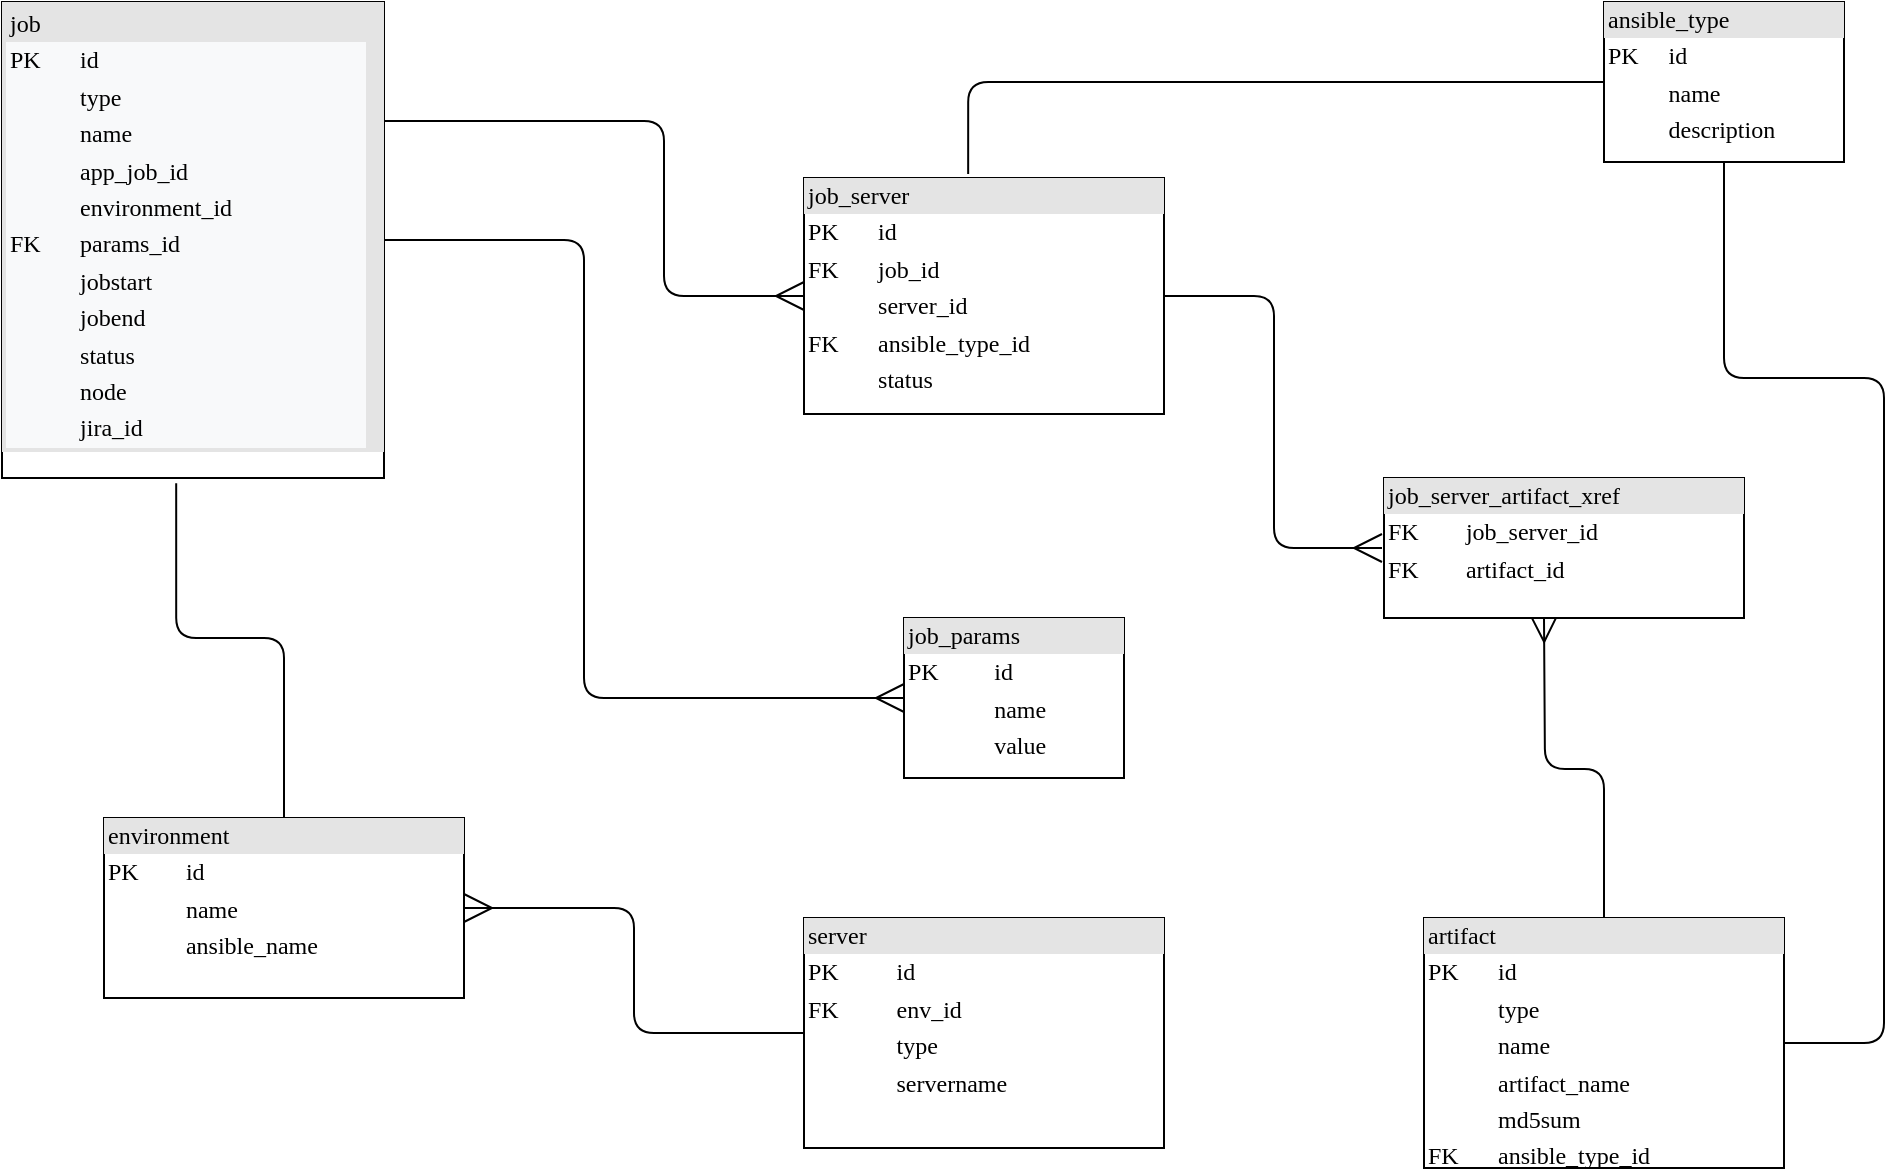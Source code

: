 <mxfile version="15.5.1" type="github">
  <diagram name="Page-1" id="2ca16b54-16f6-2749-3443-fa8db7711227">
    <mxGraphModel dx="1248" dy="688" grid="1" gridSize="10" guides="1" tooltips="1" connect="1" arrows="1" fold="1" page="1" pageScale="1" pageWidth="1100" pageHeight="850" background="none" math="0" shadow="0">
      <root>
        <mxCell id="0" />
        <mxCell id="1" parent="0" />
        <mxCell id="2ed32ef02a7f4228-1" value="&lt;div style=&quot;box-sizing: border-box ; width: 100% ; background: #e4e4e4 ; padding: 2px&quot;&gt;&lt;div style=&quot;box-sizing: border-box ; width: 180px ; padding: 2px&quot;&gt;job&lt;/div&gt;&lt;table cellpadding=&quot;2&quot; cellspacing=&quot;0&quot; style=&quot;font-size: 1em ; background-color: rgb(248 , 249 , 250) ; width: 180px&quot;&gt;&lt;tbody&gt;&lt;tr&gt;&lt;td&gt;PK&lt;/td&gt;&lt;td&gt;id&lt;/td&gt;&lt;/tr&gt;&lt;tr&gt;&lt;td&gt;&lt;br&gt;&lt;/td&gt;&lt;td&gt;type&lt;/td&gt;&lt;/tr&gt;&lt;tr&gt;&lt;td&gt;&lt;/td&gt;&lt;td&gt;name&lt;/td&gt;&lt;/tr&gt;&lt;tr&gt;&lt;td&gt;&lt;br&gt;&lt;/td&gt;&lt;td&gt;app_job_id&lt;/td&gt;&lt;/tr&gt;&lt;tr&gt;&lt;td&gt;&lt;br&gt;&lt;/td&gt;&lt;td&gt;environment_id&lt;/td&gt;&lt;/tr&gt;&lt;tr&gt;&lt;td&gt;FK&lt;br&gt;&lt;/td&gt;&lt;td&gt;params_id&lt;/td&gt;&lt;/tr&gt;&lt;tr&gt;&lt;td&gt;&lt;br&gt;&lt;/td&gt;&lt;td&gt;jobstart&lt;/td&gt;&lt;/tr&gt;&lt;tr&gt;&lt;td&gt;&lt;br&gt;&lt;/td&gt;&lt;td&gt;jobend&lt;/td&gt;&lt;/tr&gt;&lt;tr&gt;&lt;td&gt;&lt;br&gt;&lt;/td&gt;&lt;td&gt;status&lt;/td&gt;&lt;/tr&gt;&lt;tr&gt;&lt;td&gt;&lt;br&gt;&lt;/td&gt;&lt;td&gt;node&lt;/td&gt;&lt;/tr&gt;&lt;tr&gt;&lt;td&gt;&lt;br&gt;&lt;/td&gt;&lt;td&gt;jira_id&lt;/td&gt;&lt;/tr&gt;&lt;/tbody&gt;&lt;/table&gt;&lt;/div&gt;" style="verticalAlign=top;align=left;overflow=fill;html=1;rounded=0;shadow=0;comic=0;labelBackgroundColor=none;strokeWidth=1;fontFamily=Verdana;fontSize=12" parent="1" vertex="1">
          <mxGeometry x="109" y="102" width="191" height="238" as="geometry" />
        </mxCell>
        <mxCell id="2ed32ef02a7f4228-2" value="&lt;div style=&quot;box-sizing: border-box ; width: 100% ; background: #e4e4e4 ; padding: 2px&quot;&gt;job_params&lt;/div&gt;&lt;table style=&quot;width: 100% ; font-size: 1em&quot; cellpadding=&quot;2&quot; cellspacing=&quot;0&quot;&gt;&lt;tbody&gt;&lt;tr&gt;&lt;td&gt;PK&lt;/td&gt;&lt;td&gt;id&lt;/td&gt;&lt;/tr&gt;&lt;tr&gt;&lt;td&gt;&lt;br&gt;&lt;/td&gt;&lt;td&gt;name&lt;/td&gt;&lt;/tr&gt;&lt;tr&gt;&lt;td&gt;&lt;/td&gt;&lt;td&gt;value&lt;/td&gt;&lt;/tr&gt;&lt;tr&gt;&lt;td&gt;&lt;/td&gt;&lt;td&gt;&lt;br&gt;&lt;/td&gt;&lt;/tr&gt;&lt;/tbody&gt;&lt;/table&gt;" style="verticalAlign=top;align=left;overflow=fill;html=1;rounded=0;shadow=0;comic=0;labelBackgroundColor=none;strokeWidth=1;fontFamily=Verdana;fontSize=12" parent="1" vertex="1">
          <mxGeometry x="560" y="410" width="110" height="80" as="geometry" />
        </mxCell>
        <mxCell id="2ed32ef02a7f4228-16" style="edgeStyle=orthogonalEdgeStyle;html=1;labelBackgroundColor=none;startArrow=none;endArrow=ERmany;fontFamily=Verdana;fontSize=12;align=left;endFill=0;endSize=12;startFill=0;startSize=12;targetPerimeterSpacing=0;" parent="1" source="2ed32ef02a7f4228-3" target="2ed32ef02a7f4228-4" edge="1">
          <mxGeometry relative="1" as="geometry" />
        </mxCell>
        <mxCell id="2ed32ef02a7f4228-3" value="&lt;div style=&quot;box-sizing: border-box ; width: 100% ; background: #e4e4e4 ; padding: 2px&quot;&gt;server&lt;/div&gt;&lt;table style=&quot;width: 100% ; font-size: 1em&quot; cellpadding=&quot;2&quot; cellspacing=&quot;0&quot;&gt;&lt;tbody&gt;&lt;tr&gt;&lt;td&gt;PK&lt;/td&gt;&lt;td&gt;id&lt;/td&gt;&lt;/tr&gt;&lt;tr&gt;&lt;td&gt;FK&lt;/td&gt;&lt;td&gt;env_id&lt;/td&gt;&lt;/tr&gt;&lt;tr&gt;&lt;td&gt;&lt;/td&gt;&lt;td&gt;type&lt;/td&gt;&lt;/tr&gt;&lt;tr&gt;&lt;td&gt;&lt;br&gt;&lt;/td&gt;&lt;td&gt;servername&lt;br&gt;&lt;/td&gt;&lt;/tr&gt;&lt;/tbody&gt;&lt;/table&gt;" style="verticalAlign=top;align=left;overflow=fill;html=1;rounded=0;shadow=0;comic=0;labelBackgroundColor=none;strokeWidth=1;fontFamily=Verdana;fontSize=12" parent="1" vertex="1">
          <mxGeometry x="510" y="560" width="180" height="115" as="geometry" />
        </mxCell>
        <mxCell id="2ed32ef02a7f4228-4" value="&lt;div style=&quot;box-sizing: border-box ; width: 100% ; background: #e4e4e4 ; padding: 2px&quot;&gt;environment&lt;/div&gt;&lt;table style=&quot;width: 100% ; font-size: 1em&quot; cellpadding=&quot;2&quot; cellspacing=&quot;0&quot;&gt;&lt;tbody&gt;&lt;tr&gt;&lt;td&gt;PK&lt;/td&gt;&lt;td&gt;id&lt;/td&gt;&lt;/tr&gt;&lt;tr&gt;&lt;td&gt;&lt;br&gt;&lt;/td&gt;&lt;td&gt;name&lt;/td&gt;&lt;/tr&gt;&lt;tr&gt;&lt;td&gt;&lt;/td&gt;&lt;td&gt;ansible_name&lt;/td&gt;&lt;/tr&gt;&lt;tr&gt;&lt;td&gt;&lt;/td&gt;&lt;td&gt;&lt;br&gt;&lt;/td&gt;&lt;/tr&gt;&lt;/tbody&gt;&lt;/table&gt;" style="verticalAlign=top;align=left;overflow=fill;html=1;rounded=0;shadow=0;comic=0;labelBackgroundColor=none;strokeWidth=1;fontFamily=Verdana;fontSize=12" parent="1" vertex="1">
          <mxGeometry x="160" y="510" width="180" height="90" as="geometry" />
        </mxCell>
        <mxCell id="2ed32ef02a7f4228-15" style="edgeStyle=orthogonalEdgeStyle;html=1;entryX=0.5;entryY=0;labelBackgroundColor=none;startArrow=none;endArrow=none;fontFamily=Verdana;fontSize=12;align=left;exitX=0.456;exitY=1.011;exitDx=0;exitDy=0;exitPerimeter=0;startFill=0;endFill=0;" parent="1" source="2ed32ef02a7f4228-1" target="2ed32ef02a7f4228-4" edge="1">
          <mxGeometry relative="1" as="geometry">
            <mxPoint x="290" y="295" as="sourcePoint" />
            <Array as="points">
              <mxPoint x="196" y="420" />
              <mxPoint x="250" y="420" />
            </Array>
          </mxGeometry>
        </mxCell>
        <mxCell id="2ed32ef02a7f4228-9" value="&lt;div style=&quot;box-sizing: border-box ; width: 100% ; background: #e4e4e4 ; padding: 2px&quot;&gt;job_server_artifact_xref&lt;/div&gt;&lt;table style=&quot;width: 100% ; font-size: 1em&quot; cellpadding=&quot;2&quot; cellspacing=&quot;0&quot;&gt;&lt;tbody&gt;&lt;tr&gt;&lt;td&gt;FK&lt;/td&gt;&lt;td&gt;job_server_id&lt;/td&gt;&lt;/tr&gt;&lt;tr&gt;&lt;td&gt;FK&lt;/td&gt;&lt;td&gt;artifact_id&lt;/td&gt;&lt;/tr&gt;&lt;/tbody&gt;&lt;/table&gt;" style="verticalAlign=top;align=left;overflow=fill;html=1;rounded=0;shadow=0;comic=0;labelBackgroundColor=none;strokeWidth=1;fontFamily=Verdana;fontSize=12;perimeterSpacing=1;" parent="1" vertex="1">
          <mxGeometry x="800" y="340" width="180" height="70" as="geometry" />
        </mxCell>
        <mxCell id="2ed32ef02a7f4228-10" value="&lt;div style=&quot;box-sizing: border-box ; width: 100% ; background: #e4e4e4 ; padding: 2px&quot;&gt;artifact&lt;/div&gt;&lt;table style=&quot;width: 100% ; font-size: 1em&quot; cellpadding=&quot;2&quot; cellspacing=&quot;0&quot;&gt;&lt;tbody&gt;&lt;tr&gt;&lt;td&gt;PK&lt;/td&gt;&lt;td&gt;id&lt;/td&gt;&lt;/tr&gt;&lt;tr&gt;&lt;td&gt;&lt;br&gt;&lt;/td&gt;&lt;td&gt;type&lt;/td&gt;&lt;/tr&gt;&lt;tr&gt;&lt;td&gt;&lt;/td&gt;&lt;td&gt;name&lt;/td&gt;&lt;/tr&gt;&lt;tr&gt;&lt;td&gt;&lt;br&gt;&lt;/td&gt;&lt;td&gt;artifact_name&lt;/td&gt;&lt;/tr&gt;&lt;tr&gt;&lt;td&gt;&lt;br&gt;&lt;/td&gt;&lt;td&gt;md5sum&lt;/td&gt;&lt;/tr&gt;&lt;tr&gt;&lt;td&gt;FK&lt;/td&gt;&lt;td&gt;ansible_type_id&lt;/td&gt;&lt;/tr&gt;&lt;/tbody&gt;&lt;/table&gt;" style="verticalAlign=top;align=left;overflow=fill;html=1;rounded=0;shadow=0;comic=0;labelBackgroundColor=none;strokeWidth=1;fontFamily=Verdana;fontSize=12" parent="1" vertex="1">
          <mxGeometry x="820" y="560" width="180" height="125" as="geometry" />
        </mxCell>
        <mxCell id="2ed32ef02a7f4228-11" value="&lt;div style=&quot;box-sizing: border-box ; width: 100% ; background: #e4e4e4 ; padding: 2px&quot;&gt;job_server&lt;/div&gt;&lt;table style=&quot;width: 100% ; font-size: 1em&quot; cellpadding=&quot;2&quot; cellspacing=&quot;0&quot;&gt;&lt;tbody&gt;&lt;tr&gt;&lt;td&gt;PK&lt;/td&gt;&lt;td&gt;id&lt;/td&gt;&lt;/tr&gt;&lt;tr&gt;&lt;td&gt;FK&lt;/td&gt;&lt;td&gt;job_id&lt;/td&gt;&lt;/tr&gt;&lt;tr&gt;&lt;td&gt;&lt;/td&gt;&lt;td&gt;server_id&lt;/td&gt;&lt;/tr&gt;&lt;tr&gt;&lt;td&gt;FK&lt;/td&gt;&lt;td&gt;ansible_type_id&lt;/td&gt;&lt;/tr&gt;&lt;tr&gt;&lt;td&gt;&lt;br&gt;&lt;/td&gt;&lt;td&gt;status&lt;/td&gt;&lt;/tr&gt;&lt;/tbody&gt;&lt;/table&gt;" style="verticalAlign=top;align=left;overflow=fill;html=1;rounded=0;shadow=0;comic=0;labelBackgroundColor=none;strokeWidth=1;fontFamily=Verdana;fontSize=12" parent="1" vertex="1">
          <mxGeometry x="510" y="190" width="180" height="118" as="geometry" />
        </mxCell>
        <mxCell id="JTdOuwzgHMhHWxrUyFqR-2" style="edgeStyle=orthogonalEdgeStyle;html=1;entryX=0;entryY=0.5;labelBackgroundColor=none;startArrow=none;endArrow=ERmany;fontFamily=Verdana;fontSize=12;align=left;exitX=1;exitY=0.5;exitDx=0;exitDy=0;entryDx=0;entryDy=0;startFill=0;endFill=0;endSize=12;" parent="1" source="2ed32ef02a7f4228-1" target="2ed32ef02a7f4228-2" edge="1">
          <mxGeometry relative="1" as="geometry">
            <mxPoint x="201.08" y="281.859" as="sourcePoint" />
            <mxPoint x="549" y="530" as="targetPoint" />
            <Array as="points">
              <mxPoint x="400" y="221" />
              <mxPoint x="400" y="450" />
            </Array>
          </mxGeometry>
        </mxCell>
        <mxCell id="JTdOuwzgHMhHWxrUyFqR-4" style="edgeStyle=orthogonalEdgeStyle;html=1;entryX=0;entryY=0.5;labelBackgroundColor=none;startArrow=none;endArrow=ERmany;fontFamily=Verdana;fontSize=12;align=left;exitX=1;exitY=0.25;exitDx=0;exitDy=0;entryDx=0;entryDy=0;startFill=0;endFill=0;endSize=12;" parent="1" source="2ed32ef02a7f4228-1" target="2ed32ef02a7f4228-11" edge="1">
          <mxGeometry relative="1" as="geometry">
            <mxPoint x="310" y="221" as="sourcePoint" />
            <mxPoint x="550" y="300" as="targetPoint" />
            <Array as="points">
              <mxPoint x="440" y="162" />
              <mxPoint x="440" y="249" />
            </Array>
          </mxGeometry>
        </mxCell>
        <mxCell id="JTdOuwzgHMhHWxrUyFqR-5" style="edgeStyle=orthogonalEdgeStyle;html=1;entryX=0;entryY=0.5;labelBackgroundColor=none;startArrow=none;endArrow=ERmany;fontFamily=Verdana;fontSize=12;align=left;exitX=1;exitY=0.5;exitDx=0;exitDy=0;entryDx=0;entryDy=0;startFill=0;endSize=12;endFill=0;" parent="1" source="2ed32ef02a7f4228-11" target="2ed32ef02a7f4228-9" edge="1">
          <mxGeometry relative="1" as="geometry">
            <mxPoint x="980" y="190" as="sourcePoint" />
            <mxPoint x="980" y="510" as="targetPoint" />
          </mxGeometry>
        </mxCell>
        <mxCell id="JTdOuwzgHMhHWxrUyFqR-6" value="&lt;div style=&quot;box-sizing: border-box ; width: 100% ; background: #e4e4e4 ; padding: 2px&quot;&gt;ansible_type&lt;/div&gt;&lt;table style=&quot;width: 100% ; font-size: 1em&quot; cellpadding=&quot;2&quot; cellspacing=&quot;0&quot;&gt;&lt;tbody&gt;&lt;tr&gt;&lt;td&gt;PK&lt;/td&gt;&lt;td&gt;id&lt;/td&gt;&lt;/tr&gt;&lt;tr&gt;&lt;td&gt;&lt;br&gt;&lt;/td&gt;&lt;td&gt;name&lt;/td&gt;&lt;/tr&gt;&lt;tr&gt;&lt;td&gt;&lt;/td&gt;&lt;td&gt;description&lt;/td&gt;&lt;/tr&gt;&lt;tr&gt;&lt;td&gt;&lt;/td&gt;&lt;td&gt;&lt;br&gt;&lt;/td&gt;&lt;/tr&gt;&lt;/tbody&gt;&lt;/table&gt;" style="verticalAlign=top;align=left;overflow=fill;html=1;rounded=0;shadow=0;comic=0;labelBackgroundColor=none;strokeWidth=1;fontFamily=Verdana;fontSize=12" parent="1" vertex="1">
          <mxGeometry x="910" y="102" width="120" height="80" as="geometry" />
        </mxCell>
        <mxCell id="JTdOuwzgHMhHWxrUyFqR-7" style="edgeStyle=orthogonalEdgeStyle;html=1;entryX=0;entryY=0.5;labelBackgroundColor=none;startArrow=none;endArrow=none;fontFamily=Verdana;fontSize=12;align=left;exitX=0.456;exitY=-0.017;exitDx=0;exitDy=0;entryDx=0;entryDy=0;exitPerimeter=0;endFill=0;startFill=0;" parent="1" source="2ed32ef02a7f4228-11" target="JTdOuwzgHMhHWxrUyFqR-6" edge="1">
          <mxGeometry relative="1" as="geometry">
            <mxPoint x="750" y="199" as="sourcePoint" />
            <mxPoint x="880" y="315" as="targetPoint" />
            <Array as="points">
              <mxPoint x="592" y="142" />
            </Array>
          </mxGeometry>
        </mxCell>
        <mxCell id="JTdOuwzgHMhHWxrUyFqR-8" style="edgeStyle=orthogonalEdgeStyle;html=1;labelBackgroundColor=none;startArrow=ERmany;endArrow=none;fontFamily=Verdana;fontSize=12;align=left;startFill=0;endSize=12;endFill=0;startSize=10;" parent="1" target="2ed32ef02a7f4228-10" edge="1">
          <mxGeometry relative="1" as="geometry">
            <mxPoint x="880" y="410" as="sourcePoint" />
            <mxPoint x="950" y="546" as="targetPoint" />
          </mxGeometry>
        </mxCell>
        <mxCell id="JTdOuwzgHMhHWxrUyFqR-9" style="edgeStyle=orthogonalEdgeStyle;html=1;labelBackgroundColor=none;startArrow=none;endArrow=none;fontFamily=Verdana;fontSize=12;align=left;exitX=0.5;exitY=1;exitDx=0;exitDy=0;entryX=1;entryY=0.5;entryDx=0;entryDy=0;endFill=0;startFill=0;" parent="1" source="JTdOuwzgHMhHWxrUyFqR-6" target="2ed32ef02a7f4228-10" edge="1">
          <mxGeometry relative="1" as="geometry">
            <mxPoint x="890" y="420" as="sourcePoint" />
            <mxPoint x="1050" y="400" as="targetPoint" />
            <Array as="points">
              <mxPoint x="970" y="290" />
              <mxPoint x="1050" y="290" />
              <mxPoint x="1050" y="623" />
            </Array>
          </mxGeometry>
        </mxCell>
      </root>
    </mxGraphModel>
  </diagram>
</mxfile>
